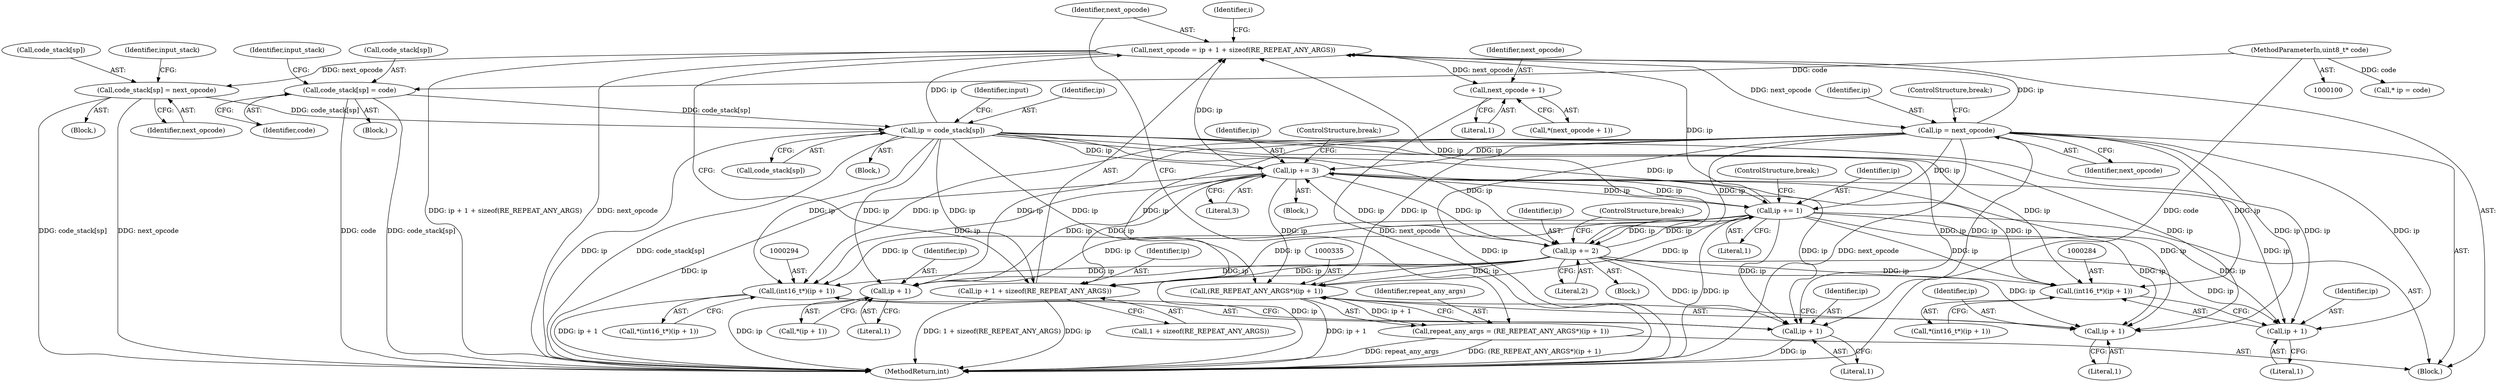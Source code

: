 digraph "0_yara_992480c30f75943e9cd6245bb2015c7737f9b661@API" {
"1000339" [label="(Call,next_opcode = ip + 1 + sizeof(RE_REPEAT_ANY_ARGS))"];
"1000186" [label="(Call,ip = code_stack[sp])"];
"1000403" [label="(Call,code_stack[sp] = next_opcode)"];
"1000339" [label="(Call,next_opcode = ip + 1 + sizeof(RE_REPEAT_ANY_ARGS))"];
"1000439" [label="(Call,ip = next_opcode)"];
"1000312" [label="(Call,ip += 3)"];
"1000327" [label="(Call,ip += 1)"];
"1000269" [label="(Call,ip += 2)"];
"1000162" [label="(Call,code_stack[sp] = code)"];
"1000101" [label="(MethodParameterIn,uint8_t* code)"];
"1000390" [label="(Call,next_opcode + 1)"];
"1000260" [label="(Call,ip + 1)"];
"1000283" [label="(Call,(int16_t*)(ip + 1))"];
"1000285" [label="(Call,ip + 1)"];
"1000293" [label="(Call,(int16_t*)(ip + 1))"];
"1000295" [label="(Call,ip + 1)"];
"1000334" [label="(Call,(RE_REPEAT_ANY_ARGS*)(ip + 1))"];
"1000332" [label="(Call,repeat_any_args = (RE_REPEAT_ANY_ARGS*)(ip + 1))"];
"1000336" [label="(Call,ip + 1)"];
"1000341" [label="(Call,ip + 1 + sizeof(RE_REPEAT_ANY_ARGS))"];
"1000339" [label="(Call,next_opcode = ip + 1 + sizeof(RE_REPEAT_ANY_ARGS))"];
"1000440" [label="(Identifier,ip)"];
"1000109" [label="(Block,)"];
"1000188" [label="(Call,code_stack[sp])"];
"1000329" [label="(Literal,1)"];
"1000343" [label="(Call,1 + sizeof(RE_REPEAT_ANY_ARGS))"];
"1000314" [label="(Literal,3)"];
"1000390" [label="(Call,next_opcode + 1)"];
"1000349" [label="(Identifier,i)"];
"1000330" [label="(ControlStructure,break;)"];
"1000391" [label="(Identifier,next_opcode)"];
"1000187" [label="(Identifier,ip)"];
"1000166" [label="(Identifier,code)"];
"1000101" [label="(MethodParameterIn,uint8_t* code)"];
"1000338" [label="(Literal,1)"];
"1000163" [label="(Call,code_stack[sp])"];
"1000277" [label="(ControlStructure,break;)"];
"1000261" [label="(Identifier,ip)"];
"1000293" [label="(Call,(int16_t*)(ip + 1))"];
"1000410" [label="(Identifier,input_stack)"];
"1000306" [label="(Block,)"];
"1000333" [label="(Identifier,repeat_any_args)"];
"1000183" [label="(Block,)"];
"1000162" [label="(Call,code_stack[sp] = code)"];
"1000260" [label="(Call,ip + 1)"];
"1000332" [label="(Call,repeat_any_args = (RE_REPEAT_ANY_ARGS*)(ip + 1))"];
"1000192" [label="(Identifier,input)"];
"1000392" [label="(Literal,1)"];
"1000439" [label="(Call,ip = next_opcode)"];
"1000283" [label="(Call,(int16_t*)(ip + 1))"];
"1000328" [label="(Identifier,ip)"];
"1000295" [label="(Call,ip + 1)"];
"1000259" [label="(Call,*(ip + 1))"];
"1000341" [label="(Call,ip + 1 + sizeof(RE_REPEAT_ANY_ARGS))"];
"1000340" [label="(Identifier,next_opcode)"];
"1000186" [label="(Call,ip = code_stack[sp])"];
"1000404" [label="(Call,code_stack[sp])"];
"1000389" [label="(Call,*(next_opcode + 1))"];
"1000337" [label="(Identifier,ip)"];
"1000457" [label="(MethodReturn,int)"];
"1000442" [label="(ControlStructure,break;)"];
"1000334" [label="(Call,(RE_REPEAT_ANY_ARGS*)(ip + 1))"];
"1000282" [label="(Call,*(int16_t*)(ip + 1))"];
"1000297" [label="(Literal,1)"];
"1000271" [label="(Literal,2)"];
"1000312" [label="(Call,ip += 3)"];
"1000169" [label="(Identifier,input_stack)"];
"1000253" [label="(Block,)"];
"1000403" [label="(Call,code_stack[sp] = next_opcode)"];
"1000286" [label="(Identifier,ip)"];
"1000336" [label="(Call,ip + 1)"];
"1000313" [label="(Identifier,ip)"];
"1000395" [label="(Block,)"];
"1000292" [label="(Call,*(int16_t*)(ip + 1))"];
"1000296" [label="(Identifier,ip)"];
"1000262" [label="(Literal,1)"];
"1000327" [label="(Call,ip += 1)"];
"1000342" [label="(Identifier,ip)"];
"1000441" [label="(Identifier,next_opcode)"];
"1000407" [label="(Identifier,next_opcode)"];
"1000287" [label="(Literal,1)"];
"1000285" [label="(Call,ip + 1)"];
"1000115" [label="(Call,* ip = code)"];
"1000320" [label="(ControlStructure,break;)"];
"1000263" [label="(Block,)"];
"1000270" [label="(Identifier,ip)"];
"1000269" [label="(Call,ip += 2)"];
"1000339" -> "1000253"  [label="AST: "];
"1000339" -> "1000341"  [label="CFG: "];
"1000340" -> "1000339"  [label="AST: "];
"1000341" -> "1000339"  [label="AST: "];
"1000349" -> "1000339"  [label="CFG: "];
"1000339" -> "1000457"  [label="DDG: next_opcode"];
"1000339" -> "1000457"  [label="DDG: ip + 1 + sizeof(RE_REPEAT_ANY_ARGS)"];
"1000186" -> "1000339"  [label="DDG: ip"];
"1000439" -> "1000339"  [label="DDG: ip"];
"1000312" -> "1000339"  [label="DDG: ip"];
"1000327" -> "1000339"  [label="DDG: ip"];
"1000269" -> "1000339"  [label="DDG: ip"];
"1000339" -> "1000390"  [label="DDG: next_opcode"];
"1000339" -> "1000403"  [label="DDG: next_opcode"];
"1000339" -> "1000439"  [label="DDG: next_opcode"];
"1000186" -> "1000183"  [label="AST: "];
"1000186" -> "1000188"  [label="CFG: "];
"1000187" -> "1000186"  [label="AST: "];
"1000188" -> "1000186"  [label="AST: "];
"1000192" -> "1000186"  [label="CFG: "];
"1000186" -> "1000457"  [label="DDG: code_stack[sp]"];
"1000186" -> "1000457"  [label="DDG: ip"];
"1000403" -> "1000186"  [label="DDG: code_stack[sp]"];
"1000162" -> "1000186"  [label="DDG: code_stack[sp]"];
"1000186" -> "1000260"  [label="DDG: ip"];
"1000186" -> "1000269"  [label="DDG: ip"];
"1000186" -> "1000283"  [label="DDG: ip"];
"1000186" -> "1000285"  [label="DDG: ip"];
"1000186" -> "1000293"  [label="DDG: ip"];
"1000186" -> "1000295"  [label="DDG: ip"];
"1000186" -> "1000312"  [label="DDG: ip"];
"1000186" -> "1000327"  [label="DDG: ip"];
"1000186" -> "1000334"  [label="DDG: ip"];
"1000186" -> "1000336"  [label="DDG: ip"];
"1000186" -> "1000341"  [label="DDG: ip"];
"1000403" -> "1000395"  [label="AST: "];
"1000403" -> "1000407"  [label="CFG: "];
"1000404" -> "1000403"  [label="AST: "];
"1000407" -> "1000403"  [label="AST: "];
"1000410" -> "1000403"  [label="CFG: "];
"1000403" -> "1000457"  [label="DDG: code_stack[sp]"];
"1000403" -> "1000457"  [label="DDG: next_opcode"];
"1000439" -> "1000253"  [label="AST: "];
"1000439" -> "1000441"  [label="CFG: "];
"1000440" -> "1000439"  [label="AST: "];
"1000441" -> "1000439"  [label="AST: "];
"1000442" -> "1000439"  [label="CFG: "];
"1000439" -> "1000457"  [label="DDG: ip"];
"1000439" -> "1000457"  [label="DDG: next_opcode"];
"1000439" -> "1000260"  [label="DDG: ip"];
"1000439" -> "1000269"  [label="DDG: ip"];
"1000439" -> "1000283"  [label="DDG: ip"];
"1000439" -> "1000285"  [label="DDG: ip"];
"1000439" -> "1000293"  [label="DDG: ip"];
"1000439" -> "1000295"  [label="DDG: ip"];
"1000439" -> "1000312"  [label="DDG: ip"];
"1000439" -> "1000327"  [label="DDG: ip"];
"1000439" -> "1000334"  [label="DDG: ip"];
"1000439" -> "1000336"  [label="DDG: ip"];
"1000439" -> "1000341"  [label="DDG: ip"];
"1000312" -> "1000306"  [label="AST: "];
"1000312" -> "1000314"  [label="CFG: "];
"1000313" -> "1000312"  [label="AST: "];
"1000314" -> "1000312"  [label="AST: "];
"1000320" -> "1000312"  [label="CFG: "];
"1000312" -> "1000457"  [label="DDG: ip"];
"1000312" -> "1000260"  [label="DDG: ip"];
"1000312" -> "1000269"  [label="DDG: ip"];
"1000312" -> "1000283"  [label="DDG: ip"];
"1000312" -> "1000285"  [label="DDG: ip"];
"1000312" -> "1000293"  [label="DDG: ip"];
"1000312" -> "1000295"  [label="DDG: ip"];
"1000327" -> "1000312"  [label="DDG: ip"];
"1000269" -> "1000312"  [label="DDG: ip"];
"1000312" -> "1000327"  [label="DDG: ip"];
"1000312" -> "1000334"  [label="DDG: ip"];
"1000312" -> "1000336"  [label="DDG: ip"];
"1000312" -> "1000341"  [label="DDG: ip"];
"1000327" -> "1000253"  [label="AST: "];
"1000327" -> "1000329"  [label="CFG: "];
"1000328" -> "1000327"  [label="AST: "];
"1000329" -> "1000327"  [label="AST: "];
"1000330" -> "1000327"  [label="CFG: "];
"1000327" -> "1000457"  [label="DDG: ip"];
"1000327" -> "1000260"  [label="DDG: ip"];
"1000327" -> "1000269"  [label="DDG: ip"];
"1000327" -> "1000283"  [label="DDG: ip"];
"1000327" -> "1000285"  [label="DDG: ip"];
"1000327" -> "1000293"  [label="DDG: ip"];
"1000327" -> "1000295"  [label="DDG: ip"];
"1000269" -> "1000327"  [label="DDG: ip"];
"1000327" -> "1000334"  [label="DDG: ip"];
"1000327" -> "1000336"  [label="DDG: ip"];
"1000327" -> "1000341"  [label="DDG: ip"];
"1000269" -> "1000263"  [label="AST: "];
"1000269" -> "1000271"  [label="CFG: "];
"1000270" -> "1000269"  [label="AST: "];
"1000271" -> "1000269"  [label="AST: "];
"1000277" -> "1000269"  [label="CFG: "];
"1000269" -> "1000457"  [label="DDG: ip"];
"1000269" -> "1000260"  [label="DDG: ip"];
"1000269" -> "1000283"  [label="DDG: ip"];
"1000269" -> "1000285"  [label="DDG: ip"];
"1000269" -> "1000293"  [label="DDG: ip"];
"1000269" -> "1000295"  [label="DDG: ip"];
"1000269" -> "1000334"  [label="DDG: ip"];
"1000269" -> "1000336"  [label="DDG: ip"];
"1000269" -> "1000341"  [label="DDG: ip"];
"1000162" -> "1000109"  [label="AST: "];
"1000162" -> "1000166"  [label="CFG: "];
"1000163" -> "1000162"  [label="AST: "];
"1000166" -> "1000162"  [label="AST: "];
"1000169" -> "1000162"  [label="CFG: "];
"1000162" -> "1000457"  [label="DDG: code"];
"1000162" -> "1000457"  [label="DDG: code_stack[sp]"];
"1000101" -> "1000162"  [label="DDG: code"];
"1000101" -> "1000100"  [label="AST: "];
"1000101" -> "1000457"  [label="DDG: code"];
"1000101" -> "1000115"  [label="DDG: code"];
"1000390" -> "1000389"  [label="AST: "];
"1000390" -> "1000392"  [label="CFG: "];
"1000391" -> "1000390"  [label="AST: "];
"1000392" -> "1000390"  [label="AST: "];
"1000389" -> "1000390"  [label="CFG: "];
"1000390" -> "1000457"  [label="DDG: next_opcode"];
"1000260" -> "1000259"  [label="AST: "];
"1000260" -> "1000262"  [label="CFG: "];
"1000261" -> "1000260"  [label="AST: "];
"1000262" -> "1000260"  [label="AST: "];
"1000259" -> "1000260"  [label="CFG: "];
"1000260" -> "1000457"  [label="DDG: ip"];
"1000283" -> "1000282"  [label="AST: "];
"1000283" -> "1000285"  [label="CFG: "];
"1000284" -> "1000283"  [label="AST: "];
"1000285" -> "1000283"  [label="AST: "];
"1000282" -> "1000283"  [label="CFG: "];
"1000285" -> "1000287"  [label="CFG: "];
"1000286" -> "1000285"  [label="AST: "];
"1000287" -> "1000285"  [label="AST: "];
"1000293" -> "1000292"  [label="AST: "];
"1000293" -> "1000295"  [label="CFG: "];
"1000294" -> "1000293"  [label="AST: "];
"1000295" -> "1000293"  [label="AST: "];
"1000292" -> "1000293"  [label="CFG: "];
"1000293" -> "1000457"  [label="DDG: ip + 1"];
"1000295" -> "1000297"  [label="CFG: "];
"1000296" -> "1000295"  [label="AST: "];
"1000297" -> "1000295"  [label="AST: "];
"1000295" -> "1000457"  [label="DDG: ip"];
"1000334" -> "1000332"  [label="AST: "];
"1000334" -> "1000336"  [label="CFG: "];
"1000335" -> "1000334"  [label="AST: "];
"1000336" -> "1000334"  [label="AST: "];
"1000332" -> "1000334"  [label="CFG: "];
"1000334" -> "1000457"  [label="DDG: ip + 1"];
"1000334" -> "1000332"  [label="DDG: ip + 1"];
"1000332" -> "1000253"  [label="AST: "];
"1000333" -> "1000332"  [label="AST: "];
"1000340" -> "1000332"  [label="CFG: "];
"1000332" -> "1000457"  [label="DDG: (RE_REPEAT_ANY_ARGS*)(ip + 1)"];
"1000332" -> "1000457"  [label="DDG: repeat_any_args"];
"1000336" -> "1000338"  [label="CFG: "];
"1000337" -> "1000336"  [label="AST: "];
"1000338" -> "1000336"  [label="AST: "];
"1000341" -> "1000343"  [label="CFG: "];
"1000342" -> "1000341"  [label="AST: "];
"1000343" -> "1000341"  [label="AST: "];
"1000341" -> "1000457"  [label="DDG: 1 + sizeof(RE_REPEAT_ANY_ARGS)"];
"1000341" -> "1000457"  [label="DDG: ip"];
}
